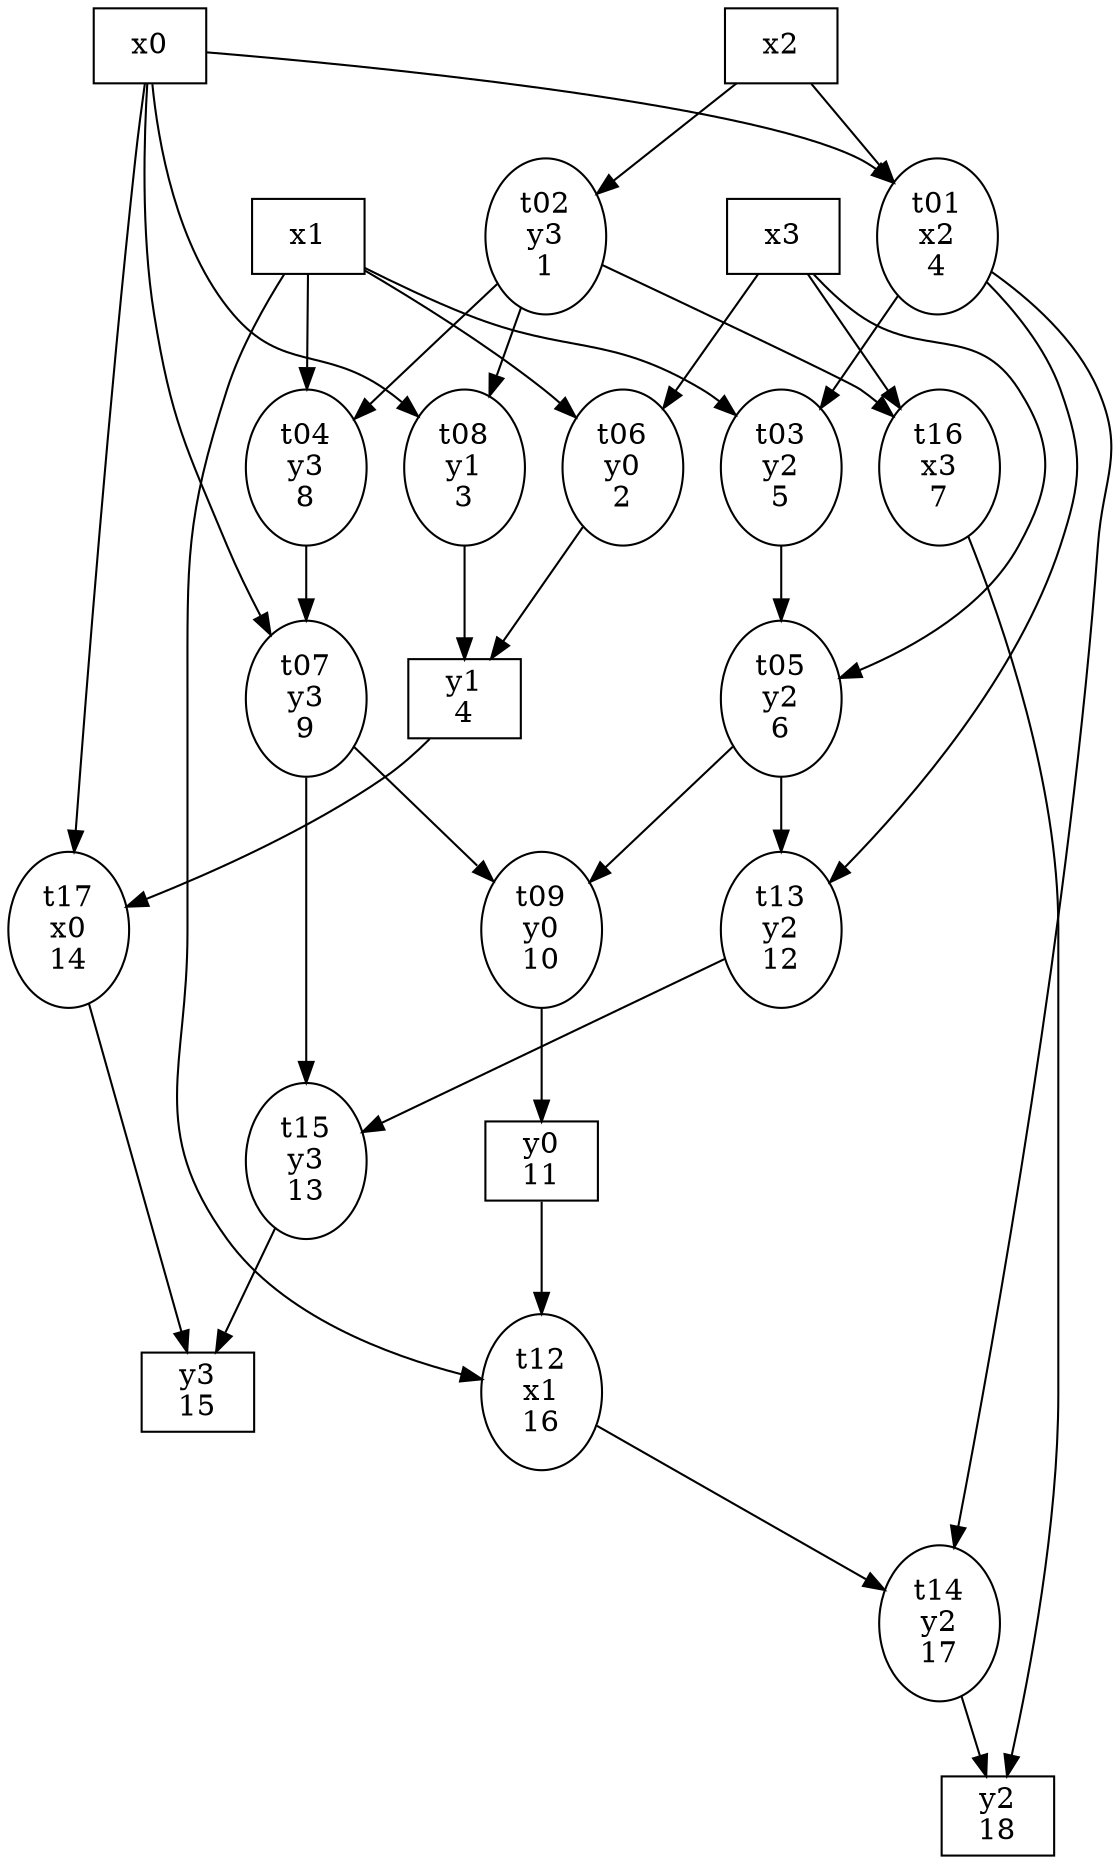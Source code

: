 strict digraph sbox6i {
  x0 [shape=box, label="\N"];
  x1 [shape=box, label="\N"];
  x2 [shape=box, label="\N"];
  x3 [shape=box, label="\N"];

  y0 [shape=box, label="\N"];
  y1 [shape=box, label="\N"];
  y2 [shape=box, label="\N"];
  y3 [shape=box, label="\N"];

  // To get to y1, we need to save t02
  // To get to y3, we need to save y1, t02, t05, t07, t01
  // To get to y0, we need to save t02, t07, t05, t01

  // Get to y1
  t02 [label="\N\ny3\n1"];
  t06 [label="\N\ny0\n2"];
  t08 [label="\N\ny1\n3"];
  y1  [label="\N\n4"];
  // Get to t05
  t01 [label="\N\nx2\n4"];
  t03 [label="\N\ny2\n5"];
  t05 [label="\N\ny2\n6"];
  // Get to t07
  t16 [label="\N\nx3\n7"];
  t04 [label="\N\ny3\n8"];
  t07 [label="\N\ny3\n9"];  
  // Get to y0
  t09 [label="\N\ny0\n10"];
  y0  [label="\N\n11"];
  // Get to y3
  t13 [label="\N\ny2\n12"];
  t15 [label="\N\ny3\n13"];
  t17 [label="\N\nx0\n14"];
  y3  [label="\N\n15"];
  // Get to y2
  t12 [label="\N\nx1\n16"];
  t14 [label="\N\ny2\n17"];
  y2  [label="\N\n18"];
  
  // t02 [label="\N\nx2\n1"];
  // t08 [label="\N\ny1\n2"];
  // t06 [label="\N\ny2\n3"];
  // y1  [label="\N\n4", shape=box];
  // t04 [label="\N\ny0\n6"];
  // t07 [label="\N\ny0\n7"];
  // t16 [label="\N\nx2\n9"];
  // t03 [label="\N\ny2\n10"];
  // t05 [label="\N\nx3\n11"];
  
  x0  -> t01; x2 -> t01;  // t01 = x0  ^ x2;
  x2  -> t02;             // t02 =     ~ x2;
  x1  -> t03; t01-> t03;  // t03 = x1  & t01;
  x1  -> t04; t02-> t04;  // t04 = x1  | t02;
  x3  -> t05; t03-> t05;  // t05 = x3  | t03;
  x1  -> t06; x3 -> t06;  // t06 = x1  ^ x3;
  x0  -> t07; t04-> t07;  // t07 = x0  & t04;
  x0  -> t08; t02-> t08;  // t08 = x0  | t02;
  t07 -> t09; t05-> t09;  // t09 = t07 ^ t05;
  t06 -> y1;  t08-> y1;   // y1  = t06 ^ t08;
  t09 -> y0;              // y0  =     ~ t09;
  x1  -> t12; y0 -> t12;  // t12 = x1  & y0;
  t01 -> t13; t05-> t13;  // t13 = t01 & t05;
  t01 -> t14; t12-> t14;  // t14 = t01 ^ t12;
  t07 -> t15; t13-> t15;  // t15 = t07 ^ t13;
  x3  -> t16; t02-> t16;  // t16 = x3  | t02;
  x0  -> t17; y1 -> t17;  // t17 = x0  ^ y1;
  t17 -> y3;  t15-> y3;   // y3  = t17 ^ t15;
  t16 -> y2;  t14-> y2;   // y2  = t16 ^ t14;
}
